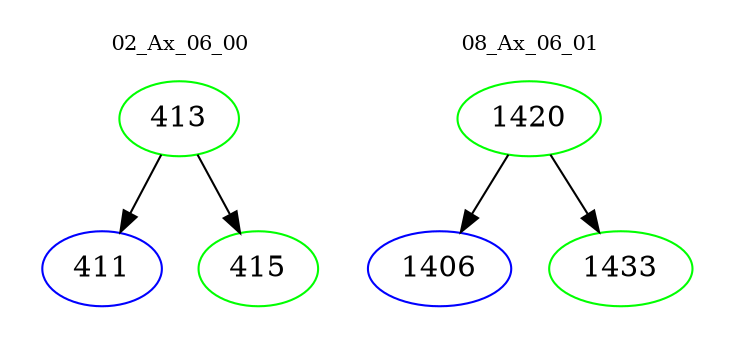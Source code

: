 digraph{
subgraph cluster_0 {
color = white
label = "02_Ax_06_00";
fontsize=10;
T0_413 [label="413", color="green"]
T0_413 -> T0_411 [color="black"]
T0_411 [label="411", color="blue"]
T0_413 -> T0_415 [color="black"]
T0_415 [label="415", color="green"]
}
subgraph cluster_1 {
color = white
label = "08_Ax_06_01";
fontsize=10;
T1_1420 [label="1420", color="green"]
T1_1420 -> T1_1406 [color="black"]
T1_1406 [label="1406", color="blue"]
T1_1420 -> T1_1433 [color="black"]
T1_1433 [label="1433", color="green"]
}
}
